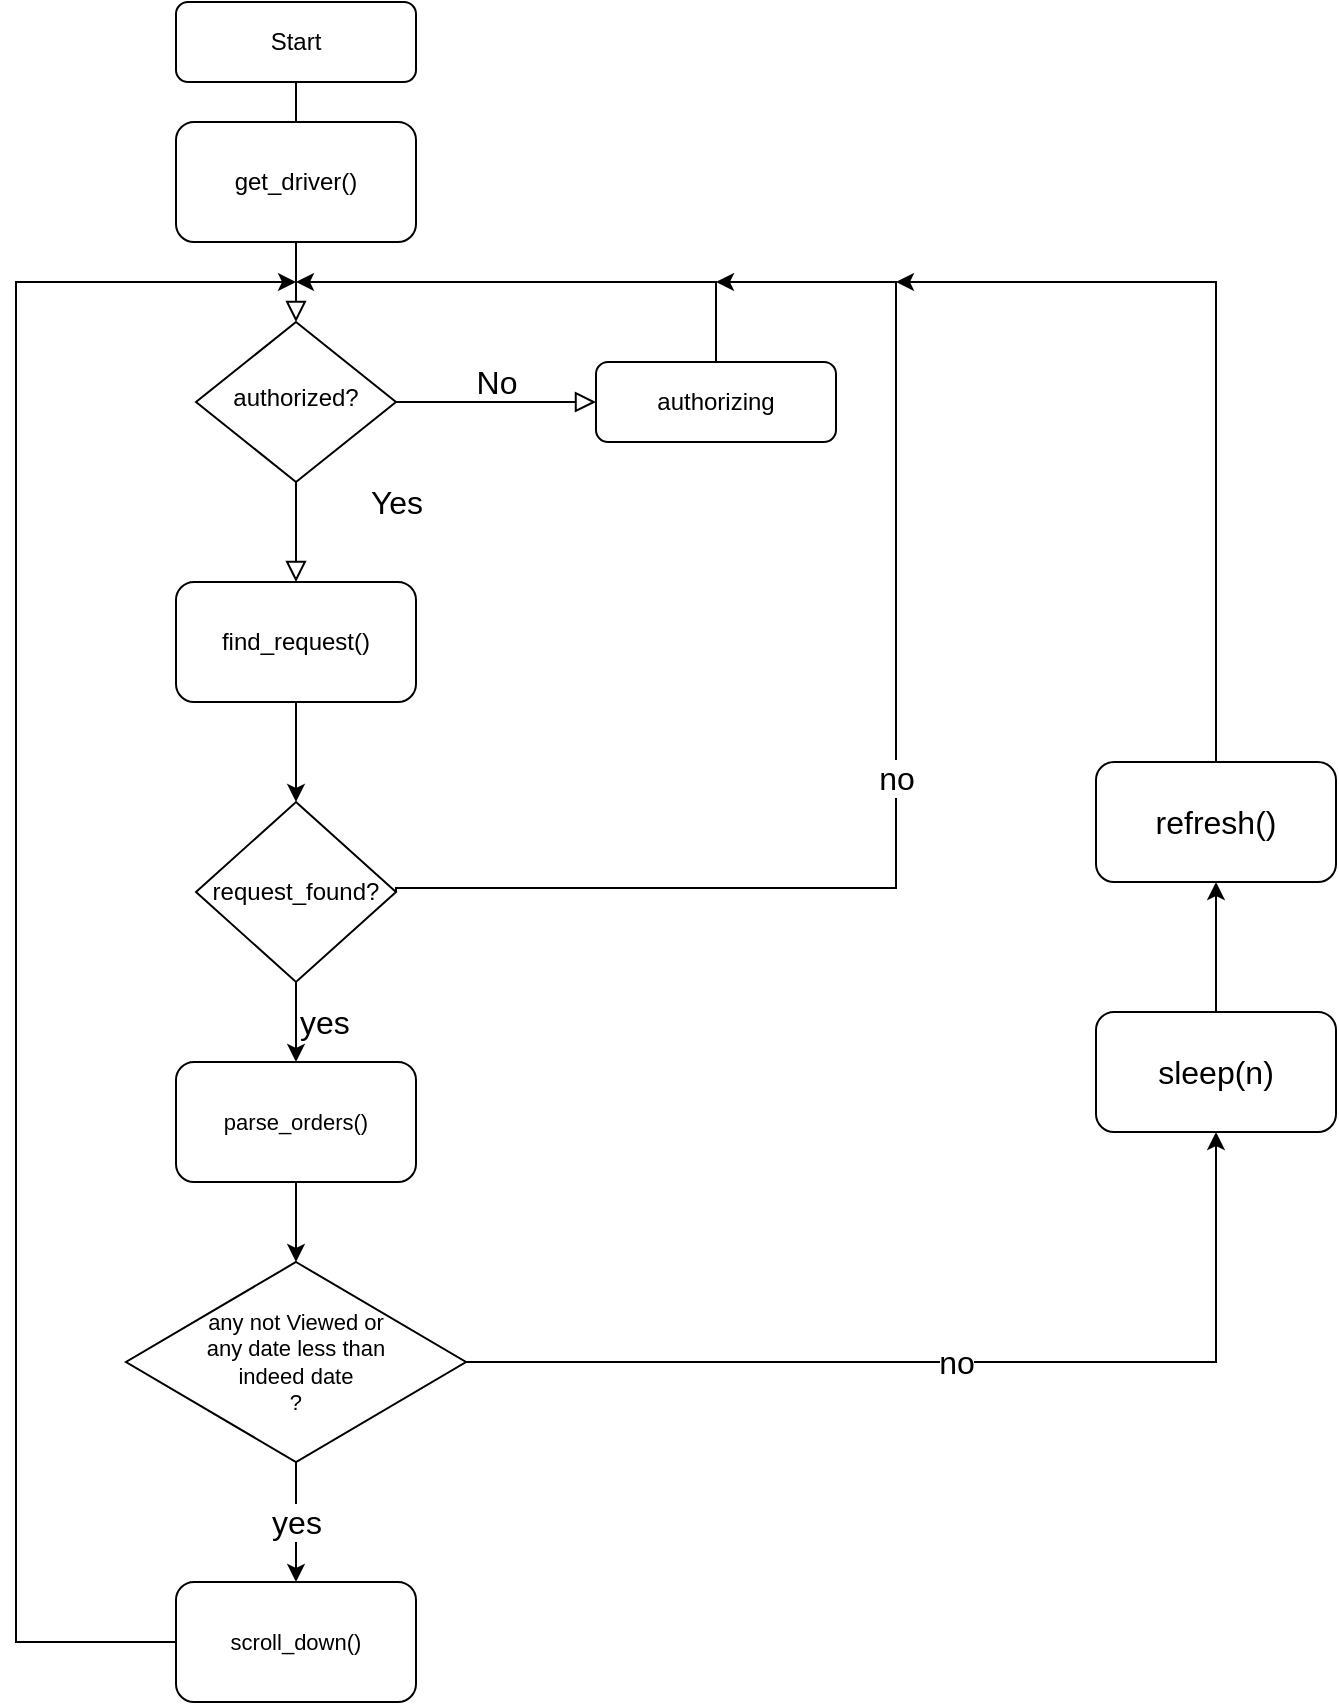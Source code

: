 <mxfile version="20.5.3" type="github">
  <diagram id="C5RBs43oDa-KdzZeNtuy" name="Page-1">
    <mxGraphModel dx="1421" dy="830" grid="1" gridSize="10" guides="1" tooltips="1" connect="1" arrows="1" fold="1" page="1" pageScale="1" pageWidth="827" pageHeight="1169" math="0" shadow="0">
      <root>
        <mxCell id="WIyWlLk6GJQsqaUBKTNV-0" />
        <mxCell id="WIyWlLk6GJQsqaUBKTNV-1" parent="WIyWlLk6GJQsqaUBKTNV-0" />
        <mxCell id="WIyWlLk6GJQsqaUBKTNV-2" value="" style="rounded=0;html=1;jettySize=auto;orthogonalLoop=1;fontSize=11;endArrow=block;endFill=0;endSize=8;strokeWidth=1;shadow=0;labelBackgroundColor=none;edgeStyle=orthogonalEdgeStyle;" parent="WIyWlLk6GJQsqaUBKTNV-1" source="WIyWlLk6GJQsqaUBKTNV-3" target="WIyWlLk6GJQsqaUBKTNV-6" edge="1">
          <mxGeometry relative="1" as="geometry" />
        </mxCell>
        <mxCell id="WIyWlLk6GJQsqaUBKTNV-3" value="Start" style="rounded=1;whiteSpace=wrap;html=1;fontSize=12;glass=0;strokeWidth=1;shadow=0;" parent="WIyWlLk6GJQsqaUBKTNV-1" vertex="1">
          <mxGeometry x="160" y="80" width="120" height="40" as="geometry" />
        </mxCell>
        <mxCell id="WIyWlLk6GJQsqaUBKTNV-4" value="Yes" style="rounded=0;html=1;jettySize=auto;orthogonalLoop=1;fontSize=16;endArrow=block;endFill=0;endSize=8;strokeWidth=1;shadow=0;labelBackgroundColor=none;edgeStyle=orthogonalEdgeStyle;" parent="WIyWlLk6GJQsqaUBKTNV-1" source="WIyWlLk6GJQsqaUBKTNV-6" edge="1">
          <mxGeometry x="-0.6" y="50" relative="1" as="geometry">
            <mxPoint as="offset" />
            <mxPoint x="220" y="370" as="targetPoint" />
          </mxGeometry>
        </mxCell>
        <mxCell id="WIyWlLk6GJQsqaUBKTNV-5" value="No" style="edgeStyle=orthogonalEdgeStyle;rounded=0;jettySize=auto;orthogonalLoop=1;fontSize=16;endArrow=block;endFill=0;endSize=8;strokeWidth=1;shadow=0;labelBackgroundColor=none;html=1;" parent="WIyWlLk6GJQsqaUBKTNV-1" source="WIyWlLk6GJQsqaUBKTNV-6" target="WIyWlLk6GJQsqaUBKTNV-7" edge="1">
          <mxGeometry y="10" relative="1" as="geometry">
            <mxPoint as="offset" />
          </mxGeometry>
        </mxCell>
        <mxCell id="WIyWlLk6GJQsqaUBKTNV-6" value="authorized?&lt;br&gt;" style="rhombus;whiteSpace=wrap;html=1;shadow=0;fontFamily=Helvetica;fontSize=12;align=center;strokeWidth=1;spacing=6;spacingTop=-4;" parent="WIyWlLk6GJQsqaUBKTNV-1" vertex="1">
          <mxGeometry x="170" y="240" width="100" height="80" as="geometry" />
        </mxCell>
        <mxCell id="ZMi5JPRPOfDVCt6P7r1T-2" style="edgeStyle=orthogonalEdgeStyle;rounded=0;orthogonalLoop=1;jettySize=auto;html=1;exitX=0.5;exitY=0;exitDx=0;exitDy=0;" edge="1" parent="WIyWlLk6GJQsqaUBKTNV-1" source="WIyWlLk6GJQsqaUBKTNV-7">
          <mxGeometry relative="1" as="geometry">
            <mxPoint x="220" y="220" as="targetPoint" />
            <Array as="points">
              <mxPoint x="430" y="220" />
            </Array>
          </mxGeometry>
        </mxCell>
        <mxCell id="WIyWlLk6GJQsqaUBKTNV-7" value="authorizing&lt;br&gt;" style="rounded=1;whiteSpace=wrap;html=1;fontSize=12;glass=0;strokeWidth=1;shadow=0;" parent="WIyWlLk6GJQsqaUBKTNV-1" vertex="1">
          <mxGeometry x="370" y="260" width="120" height="40" as="geometry" />
        </mxCell>
        <mxCell id="ZMi5JPRPOfDVCt6P7r1T-0" value="get_driver()" style="rounded=1;whiteSpace=wrap;html=1;" vertex="1" parent="WIyWlLk6GJQsqaUBKTNV-1">
          <mxGeometry x="160" y="140" width="120" height="60" as="geometry" />
        </mxCell>
        <mxCell id="ZMi5JPRPOfDVCt6P7r1T-7" style="edgeStyle=orthogonalEdgeStyle;rounded=0;orthogonalLoop=1;jettySize=auto;html=1;exitX=0.5;exitY=1;exitDx=0;exitDy=0;entryX=0.5;entryY=0;entryDx=0;entryDy=0;" edge="1" parent="WIyWlLk6GJQsqaUBKTNV-1" source="ZMi5JPRPOfDVCt6P7r1T-5" target="ZMi5JPRPOfDVCt6P7r1T-9">
          <mxGeometry relative="1" as="geometry">
            <mxPoint x="220" y="510" as="targetPoint" />
          </mxGeometry>
        </mxCell>
        <mxCell id="ZMi5JPRPOfDVCt6P7r1T-5" value="find_request()&lt;br&gt;" style="rounded=1;whiteSpace=wrap;html=1;" vertex="1" parent="WIyWlLk6GJQsqaUBKTNV-1">
          <mxGeometry x="160" y="370" width="120" height="60" as="geometry" />
        </mxCell>
        <mxCell id="ZMi5JPRPOfDVCt6P7r1T-15" style="edgeStyle=orthogonalEdgeStyle;rounded=0;orthogonalLoop=1;jettySize=auto;html=1;exitX=1;exitY=0.5;exitDx=0;exitDy=0;sketch=0;shadow=0;fontSize=11;" edge="1" parent="WIyWlLk6GJQsqaUBKTNV-1" source="ZMi5JPRPOfDVCt6P7r1T-9">
          <mxGeometry relative="1" as="geometry">
            <mxPoint x="430" y="220" as="targetPoint" />
            <Array as="points">
              <mxPoint x="270" y="523" />
              <mxPoint x="520" y="523" />
              <mxPoint x="520" y="220" />
            </Array>
          </mxGeometry>
        </mxCell>
        <mxCell id="ZMi5JPRPOfDVCt6P7r1T-16" value="no" style="edgeLabel;html=1;align=center;verticalAlign=middle;resizable=0;points=[];fontSize=16;" vertex="1" connectable="0" parent="ZMi5JPRPOfDVCt6P7r1T-15">
          <mxGeometry x="-0.019" relative="1" as="geometry">
            <mxPoint y="9" as="offset" />
          </mxGeometry>
        </mxCell>
        <mxCell id="ZMi5JPRPOfDVCt6P7r1T-18" value="yes" style="edgeStyle=orthogonalEdgeStyle;rounded=0;sketch=0;orthogonalLoop=1;jettySize=auto;exitX=0.5;exitY=1;exitDx=0;exitDy=0;shadow=0;fontSize=16;entryX=0.5;entryY=0;entryDx=0;entryDy=0;align=left;html=1;" edge="1" parent="WIyWlLk6GJQsqaUBKTNV-1" source="ZMi5JPRPOfDVCt6P7r1T-9" target="ZMi5JPRPOfDVCt6P7r1T-19">
          <mxGeometry relative="1" as="geometry">
            <mxPoint x="220" y="615" as="targetPoint" />
            <mxPoint as="offset" />
          </mxGeometry>
        </mxCell>
        <mxCell id="ZMi5JPRPOfDVCt6P7r1T-9" value="request_found?&lt;br&gt;" style="rhombus;whiteSpace=wrap;html=1;" vertex="1" parent="WIyWlLk6GJQsqaUBKTNV-1">
          <mxGeometry x="170" y="480" width="100" height="90" as="geometry" />
        </mxCell>
        <mxCell id="ZMi5JPRPOfDVCt6P7r1T-21" style="edgeStyle=orthogonalEdgeStyle;rounded=0;sketch=0;orthogonalLoop=1;jettySize=auto;html=1;exitX=0.5;exitY=1;exitDx=0;exitDy=0;shadow=0;fontSize=11;" edge="1" parent="WIyWlLk6GJQsqaUBKTNV-1" source="ZMi5JPRPOfDVCt6P7r1T-19">
          <mxGeometry relative="1" as="geometry">
            <mxPoint x="220" y="710" as="targetPoint" />
          </mxGeometry>
        </mxCell>
        <mxCell id="ZMi5JPRPOfDVCt6P7r1T-19" value="parse_orders()" style="rounded=1;whiteSpace=wrap;html=1;fontSize=11;" vertex="1" parent="WIyWlLk6GJQsqaUBKTNV-1">
          <mxGeometry x="160" y="610" width="120" height="60" as="geometry" />
        </mxCell>
        <mxCell id="ZMi5JPRPOfDVCt6P7r1T-25" value="yes" style="edgeStyle=orthogonalEdgeStyle;rounded=0;sketch=0;orthogonalLoop=1;jettySize=auto;html=1;exitX=0.5;exitY=1;exitDx=0;exitDy=0;entryX=0.5;entryY=0;entryDx=0;entryDy=0;shadow=0;fontSize=16;" edge="1" parent="WIyWlLk6GJQsqaUBKTNV-1" source="ZMi5JPRPOfDVCt6P7r1T-22" target="ZMi5JPRPOfDVCt6P7r1T-24">
          <mxGeometry relative="1" as="geometry">
            <Array as="points">
              <mxPoint x="220" y="830" />
              <mxPoint x="220" y="830" />
            </Array>
          </mxGeometry>
        </mxCell>
        <mxCell id="ZMi5JPRPOfDVCt6P7r1T-27" value="no&lt;br&gt;" style="edgeStyle=orthogonalEdgeStyle;rounded=0;sketch=0;orthogonalLoop=1;jettySize=auto;html=1;exitX=1;exitY=0.5;exitDx=0;exitDy=0;shadow=0;fontFamily=Helvetica;fontSize=16;fontColor=default;entryX=0.5;entryY=1;entryDx=0;entryDy=0;" edge="1" parent="WIyWlLk6GJQsqaUBKTNV-1" source="ZMi5JPRPOfDVCt6P7r1T-22" target="ZMi5JPRPOfDVCt6P7r1T-28">
          <mxGeometry relative="1" as="geometry">
            <mxPoint x="420" y="640" as="targetPoint" />
            <Array as="points">
              <mxPoint x="680" y="760" />
            </Array>
          </mxGeometry>
        </mxCell>
        <mxCell id="ZMi5JPRPOfDVCt6P7r1T-22" value="any not Viewed or&lt;br&gt;any date less than &lt;br&gt;indeed date&lt;br&gt;?" style="rhombus;whiteSpace=wrap;html=1;fontSize=11;" vertex="1" parent="WIyWlLk6GJQsqaUBKTNV-1">
          <mxGeometry x="135" y="710" width="170" height="100" as="geometry" />
        </mxCell>
        <mxCell id="ZMi5JPRPOfDVCt6P7r1T-34" style="edgeStyle=orthogonalEdgeStyle;rounded=0;sketch=0;orthogonalLoop=1;jettySize=auto;html=1;exitX=0;exitY=0.5;exitDx=0;exitDy=0;shadow=0;fontFamily=Helvetica;fontSize=16;fontColor=default;" edge="1" parent="WIyWlLk6GJQsqaUBKTNV-1" source="ZMi5JPRPOfDVCt6P7r1T-24">
          <mxGeometry relative="1" as="geometry">
            <mxPoint x="220" y="220" as="targetPoint" />
            <Array as="points">
              <mxPoint x="80" y="900" />
              <mxPoint x="80" y="220" />
              <mxPoint x="190" y="220" />
            </Array>
          </mxGeometry>
        </mxCell>
        <mxCell id="ZMi5JPRPOfDVCt6P7r1T-24" value="scroll_down()" style="rounded=1;whiteSpace=wrap;html=1;fontSize=11;" vertex="1" parent="WIyWlLk6GJQsqaUBKTNV-1">
          <mxGeometry x="160" y="870" width="120" height="60" as="geometry" />
        </mxCell>
        <mxCell id="ZMi5JPRPOfDVCt6P7r1T-46" style="edgeStyle=orthogonalEdgeStyle;rounded=0;sketch=0;orthogonalLoop=1;jettySize=auto;html=1;exitX=0.5;exitY=0;exitDx=0;exitDy=0;entryX=0.5;entryY=1;entryDx=0;entryDy=0;shadow=0;fontFamily=Helvetica;fontSize=16;fontColor=default;" edge="1" parent="WIyWlLk6GJQsqaUBKTNV-1" source="ZMi5JPRPOfDVCt6P7r1T-28" target="ZMi5JPRPOfDVCt6P7r1T-35">
          <mxGeometry relative="1" as="geometry" />
        </mxCell>
        <mxCell id="ZMi5JPRPOfDVCt6P7r1T-28" value="sleep(n)" style="rounded=1;whiteSpace=wrap;html=1;labelBackgroundColor=default;fontFamily=Helvetica;fontSize=16;fontColor=default;fillColor=none;gradientColor=none;" vertex="1" parent="WIyWlLk6GJQsqaUBKTNV-1">
          <mxGeometry x="620" y="585" width="120" height="60" as="geometry" />
        </mxCell>
        <mxCell id="ZMi5JPRPOfDVCt6P7r1T-42" style="edgeStyle=orthogonalEdgeStyle;rounded=0;sketch=0;orthogonalLoop=1;jettySize=auto;html=1;exitX=0.5;exitY=0;exitDx=0;exitDy=0;shadow=0;fontFamily=Helvetica;fontSize=16;fontColor=default;" edge="1" parent="WIyWlLk6GJQsqaUBKTNV-1" source="ZMi5JPRPOfDVCt6P7r1T-35">
          <mxGeometry relative="1" as="geometry">
            <mxPoint x="520" y="220" as="targetPoint" />
            <Array as="points">
              <mxPoint x="680" y="220" />
            </Array>
          </mxGeometry>
        </mxCell>
        <mxCell id="ZMi5JPRPOfDVCt6P7r1T-35" value="refresh()" style="rounded=1;whiteSpace=wrap;html=1;labelBackgroundColor=default;fontFamily=Helvetica;fontSize=16;fontColor=default;fillColor=none;gradientColor=none;" vertex="1" parent="WIyWlLk6GJQsqaUBKTNV-1">
          <mxGeometry x="620" y="460" width="120" height="60" as="geometry" />
        </mxCell>
      </root>
    </mxGraphModel>
  </diagram>
</mxfile>
